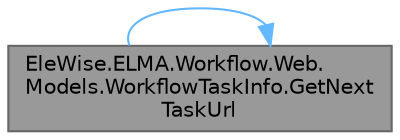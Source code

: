 digraph "EleWise.ELMA.Workflow.Web.Models.WorkflowTaskInfo.GetNextTaskUrl"
{
 // LATEX_PDF_SIZE
  bgcolor="transparent";
  edge [fontname=Helvetica,fontsize=10,labelfontname=Helvetica,labelfontsize=10];
  node [fontname=Helvetica,fontsize=10,shape=box,height=0.2,width=0.4];
  rankdir="LR";
  Node1 [id="Node000001",label="EleWise.ELMA.Workflow.Web.\lModels.WorkflowTaskInfo.GetNext\lTaskUrl",height=0.2,width=0.4,color="gray40", fillcolor="grey60", style="filled", fontcolor="black",tooltip="Получить URL для следующей задачи"];
  Node1 -> Node1 [id="edge1_Node000001_Node000001",color="steelblue1",style="solid",tooltip=" "];
}

